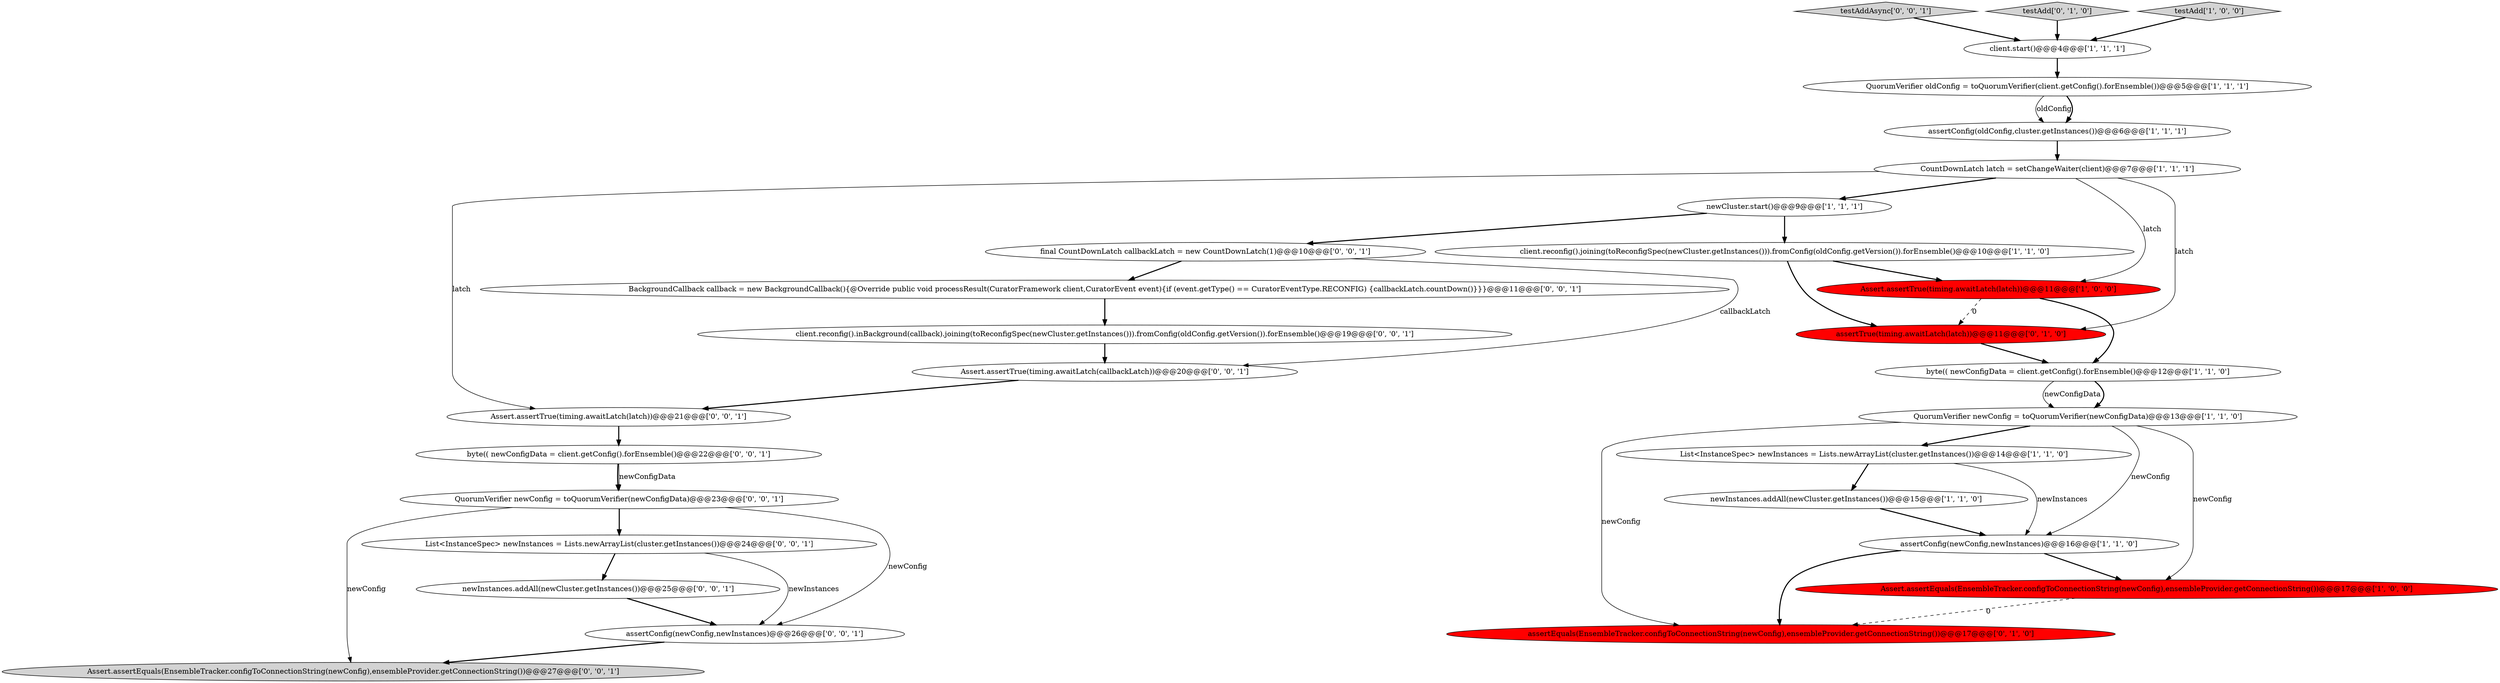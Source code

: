digraph {
23 [style = filled, label = "Assert.assertTrue(timing.awaitLatch(callbackLatch))@@@20@@@['0', '0', '1']", fillcolor = white, shape = ellipse image = "AAA0AAABBB3BBB"];
27 [style = filled, label = "QuorumVerifier newConfig = toQuorumVerifier(newConfigData)@@@23@@@['0', '0', '1']", fillcolor = white, shape = ellipse image = "AAA0AAABBB3BBB"];
25 [style = filled, label = "Assert.assertEquals(EnsembleTracker.configToConnectionString(newConfig),ensembleProvider.getConnectionString())@@@27@@@['0', '0', '1']", fillcolor = lightgray, shape = ellipse image = "AAA0AAABBB3BBB"];
22 [style = filled, label = "newInstances.addAll(newCluster.getInstances())@@@25@@@['0', '0', '1']", fillcolor = white, shape = ellipse image = "AAA0AAABBB3BBB"];
20 [style = filled, label = "testAddAsync['0', '0', '1']", fillcolor = lightgray, shape = diamond image = "AAA0AAABBB3BBB"];
8 [style = filled, label = "QuorumVerifier newConfig = toQuorumVerifier(newConfigData)@@@13@@@['1', '1', '0']", fillcolor = white, shape = ellipse image = "AAA0AAABBB1BBB"];
28 [style = filled, label = "assertConfig(newConfig,newInstances)@@@26@@@['0', '0', '1']", fillcolor = white, shape = ellipse image = "AAA0AAABBB3BBB"];
2 [style = filled, label = "client.start()@@@4@@@['1', '1', '1']", fillcolor = white, shape = ellipse image = "AAA0AAABBB1BBB"];
10 [style = filled, label = "CountDownLatch latch = setChangeWaiter(client)@@@7@@@['1', '1', '1']", fillcolor = white, shape = ellipse image = "AAA0AAABBB1BBB"];
6 [style = filled, label = "newCluster.start()@@@9@@@['1', '1', '1']", fillcolor = white, shape = ellipse image = "AAA0AAABBB1BBB"];
26 [style = filled, label = "byte(( newConfigData = client.getConfig().forEnsemble()@@@22@@@['0', '0', '1']", fillcolor = white, shape = ellipse image = "AAA0AAABBB3BBB"];
19 [style = filled, label = "client.reconfig().inBackground(callback).joining(toReconfigSpec(newCluster.getInstances())).fromConfig(oldConfig.getVersion()).forEnsemble()@@@19@@@['0', '0', '1']", fillcolor = white, shape = ellipse image = "AAA0AAABBB3BBB"];
12 [style = filled, label = "assertConfig(newConfig,newInstances)@@@16@@@['1', '1', '0']", fillcolor = white, shape = ellipse image = "AAA0AAABBB1BBB"];
4 [style = filled, label = "assertConfig(oldConfig,cluster.getInstances())@@@6@@@['1', '1', '1']", fillcolor = white, shape = ellipse image = "AAA0AAABBB1BBB"];
14 [style = filled, label = "testAdd['0', '1', '0']", fillcolor = lightgray, shape = diamond image = "AAA0AAABBB2BBB"];
0 [style = filled, label = "List<InstanceSpec> newInstances = Lists.newArrayList(cluster.getInstances())@@@14@@@['1', '1', '0']", fillcolor = white, shape = ellipse image = "AAA0AAABBB1BBB"];
9 [style = filled, label = "Assert.assertTrue(timing.awaitLatch(latch))@@@11@@@['1', '0', '0']", fillcolor = red, shape = ellipse image = "AAA1AAABBB1BBB"];
18 [style = filled, label = "Assert.assertTrue(timing.awaitLatch(latch))@@@21@@@['0', '0', '1']", fillcolor = white, shape = ellipse image = "AAA0AAABBB3BBB"];
24 [style = filled, label = "List<InstanceSpec> newInstances = Lists.newArrayList(cluster.getInstances())@@@24@@@['0', '0', '1']", fillcolor = white, shape = ellipse image = "AAA0AAABBB3BBB"];
7 [style = filled, label = "byte(( newConfigData = client.getConfig().forEnsemble()@@@12@@@['1', '1', '0']", fillcolor = white, shape = ellipse image = "AAA0AAABBB1BBB"];
15 [style = filled, label = "assertEquals(EnsembleTracker.configToConnectionString(newConfig),ensembleProvider.getConnectionString())@@@17@@@['0', '1', '0']", fillcolor = red, shape = ellipse image = "AAA1AAABBB2BBB"];
13 [style = filled, label = "Assert.assertEquals(EnsembleTracker.configToConnectionString(newConfig),ensembleProvider.getConnectionString())@@@17@@@['1', '0', '0']", fillcolor = red, shape = ellipse image = "AAA1AAABBB1BBB"];
11 [style = filled, label = "testAdd['1', '0', '0']", fillcolor = lightgray, shape = diamond image = "AAA0AAABBB1BBB"];
17 [style = filled, label = "final CountDownLatch callbackLatch = new CountDownLatch(1)@@@10@@@['0', '0', '1']", fillcolor = white, shape = ellipse image = "AAA0AAABBB3BBB"];
21 [style = filled, label = "BackgroundCallback callback = new BackgroundCallback(){@Override public void processResult(CuratorFramework client,CuratorEvent event){if (event.getType() == CuratorEventType.RECONFIG) {callbackLatch.countDown()}}}@@@11@@@['0', '0', '1']", fillcolor = white, shape = ellipse image = "AAA0AAABBB3BBB"];
16 [style = filled, label = "assertTrue(timing.awaitLatch(latch))@@@11@@@['0', '1', '0']", fillcolor = red, shape = ellipse image = "AAA1AAABBB2BBB"];
3 [style = filled, label = "newInstances.addAll(newCluster.getInstances())@@@15@@@['1', '1', '0']", fillcolor = white, shape = ellipse image = "AAA0AAABBB1BBB"];
1 [style = filled, label = "client.reconfig().joining(toReconfigSpec(newCluster.getInstances())).fromConfig(oldConfig.getVersion()).forEnsemble()@@@10@@@['1', '1', '0']", fillcolor = white, shape = ellipse image = "AAA0AAABBB1BBB"];
5 [style = filled, label = "QuorumVerifier oldConfig = toQuorumVerifier(client.getConfig().forEnsemble())@@@5@@@['1', '1', '1']", fillcolor = white, shape = ellipse image = "AAA0AAABBB1BBB"];
0->3 [style = bold, label=""];
4->10 [style = bold, label=""];
6->17 [style = bold, label=""];
9->16 [style = dashed, label="0"];
21->19 [style = bold, label=""];
27->25 [style = solid, label="newConfig"];
8->12 [style = solid, label="newConfig"];
18->26 [style = bold, label=""];
12->15 [style = bold, label=""];
16->7 [style = bold, label=""];
22->28 [style = bold, label=""];
3->12 [style = bold, label=""];
27->28 [style = solid, label="newConfig"];
9->7 [style = bold, label=""];
7->8 [style = bold, label=""];
24->22 [style = bold, label=""];
24->28 [style = solid, label="newInstances"];
10->6 [style = bold, label=""];
13->15 [style = dashed, label="0"];
11->2 [style = bold, label=""];
1->9 [style = bold, label=""];
0->12 [style = solid, label="newInstances"];
20->2 [style = bold, label=""];
8->0 [style = bold, label=""];
10->9 [style = solid, label="latch"];
6->1 [style = bold, label=""];
12->13 [style = bold, label=""];
26->27 [style = bold, label=""];
17->23 [style = solid, label="callbackLatch"];
26->27 [style = solid, label="newConfigData"];
1->16 [style = bold, label=""];
5->4 [style = solid, label="oldConfig"];
7->8 [style = solid, label="newConfigData"];
19->23 [style = bold, label=""];
10->16 [style = solid, label="latch"];
5->4 [style = bold, label=""];
28->25 [style = bold, label=""];
27->24 [style = bold, label=""];
14->2 [style = bold, label=""];
17->21 [style = bold, label=""];
8->15 [style = solid, label="newConfig"];
23->18 [style = bold, label=""];
2->5 [style = bold, label=""];
10->18 [style = solid, label="latch"];
8->13 [style = solid, label="newConfig"];
}
